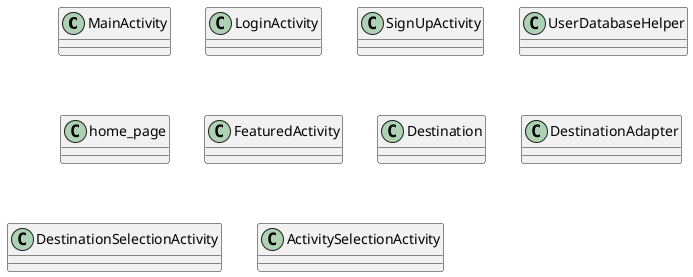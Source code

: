 @startuml
'https://plantuml.com/class-diagram
class MainActivity{
}
class LoginActivity{
}
class SignUpActivity{
}
class UserDatabaseHelper{
}
class home_page{
}
class FeaturedActivity{
}
class Destination{
}
class DestinationAdapter{
}
class DestinationSelectionActivity{
}
class ActivitySelectionActivity{
}

@enduml